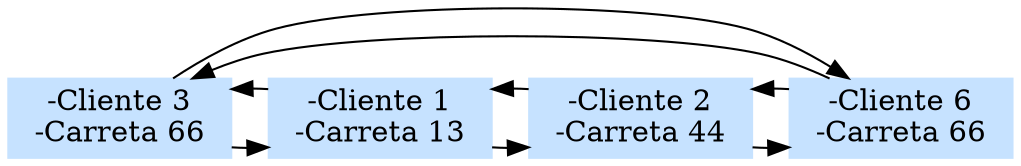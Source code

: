 digraph {
 rankdir=TB;
	NodeCompra_0->NodeCompra_2[constraint=false]; 
	NodeCompra_0->NodeCompra_2[dir=back, constraint=false]; 

 	NodeCompra_0[shape=box,style=filled,color=slategray1  , label = "-Cliente 3
 -Carreta 66 "] 
	NodeCompra_2->NodeCompra_3[constraint=false]; 
	NodeCompra_2->NodeCompra_3[dir=back, constraint=false]; 

 	NodeCompra_2[shape=box,style=filled,color=slategray1  , label = "-Cliente 1
 -Carreta 13 "] 
	NodeCompra_3->NodeCompra_5[constraint=false]; 
	NodeCompra_3->NodeCompra_5[dir=back, constraint=false]; 

 	NodeCompra_3[shape=box,style=filled,color=slategray1  , label = "-Cliente 2
 -Carreta 44 "] 
	NodeCompra_5->NodeCompra_0[constraint=false]; 
	NodeCompra_5->NodeCompra_0[dir=back, constraint=false]; 

 	NodeCompra_5[shape=box,style=filled,color=slategray1  , label = "-Cliente 6
 -Carreta 66 "] 
}

